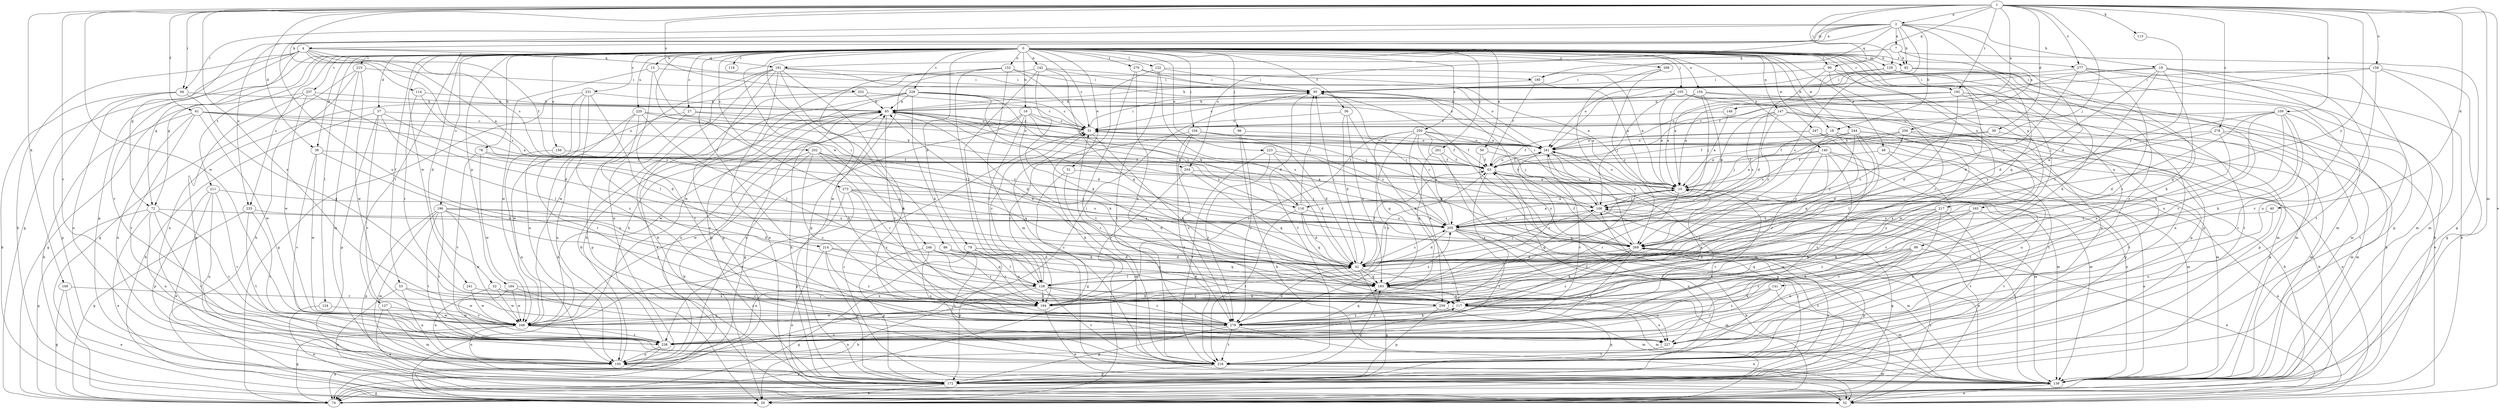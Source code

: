 strict digraph  {
0;
1;
2;
4;
7;
10;
13;
16;
18;
19;
20;
27;
31;
32;
37;
38;
39;
40;
42;
48;
50;
51;
52;
53;
56;
61;
63;
72;
74;
78;
79;
82;
85;
86;
90;
94;
95;
96;
99;
104;
105;
106;
108;
109;
113;
114;
116;
117;
118;
122;
124;
127;
128;
129;
139;
140;
141;
142;
147;
148;
150;
152;
154;
156;
158;
161;
164;
165;
172;
180;
181;
183;
192;
194;
196;
202;
204;
205;
211;
214;
215;
216;
217;
220;
223;
225;
227;
228;
231;
237;
238;
241;
244;
246;
247;
248;
250;
252;
256;
259;
261;
268;
269;
270;
273;
277;
278;
279;
0 -> 13  [label=b];
0 -> 16  [label=b];
0 -> 18  [label=b];
0 -> 27  [label=c];
0 -> 31  [label=c];
0 -> 32  [label=d];
0 -> 37  [label=d];
0 -> 38  [label=d];
0 -> 48  [label=e];
0 -> 50  [label=e];
0 -> 51  [label=e];
0 -> 53  [label=f];
0 -> 56  [label=f];
0 -> 72  [label=g];
0 -> 78  [label=h];
0 -> 79  [label=h];
0 -> 82  [label=h];
0 -> 86  [label=i];
0 -> 90  [label=i];
0 -> 96  [label=j];
0 -> 99  [label=j];
0 -> 104  [label=j];
0 -> 105  [label=j];
0 -> 118  [label=l];
0 -> 122  [label=l];
0 -> 124  [label=l];
0 -> 127  [label=l];
0 -> 129  [label=m];
0 -> 140  [label=n];
0 -> 141  [label=n];
0 -> 142  [label=n];
0 -> 147  [label=n];
0 -> 152  [label=o];
0 -> 154  [label=o];
0 -> 156  [label=o];
0 -> 164  [label=p];
0 -> 165  [label=p];
0 -> 172  [label=p];
0 -> 192  [label=r];
0 -> 196  [label=s];
0 -> 202  [label=s];
0 -> 211  [label=t];
0 -> 214  [label=t];
0 -> 215  [label=t];
0 -> 217  [label=u];
0 -> 220  [label=u];
0 -> 223  [label=u];
0 -> 225  [label=u];
0 -> 228  [label=v];
0 -> 231  [label=v];
0 -> 237  [label=v];
0 -> 241  [label=w];
0 -> 244  [label=w];
0 -> 246  [label=w];
0 -> 247  [label=w];
0 -> 250  [label=x];
0 -> 261  [label=y];
0 -> 268  [label=y];
0 -> 270  [label=z];
0 -> 273  [label=z];
0 -> 277  [label=z];
1 -> 2  [label=a];
1 -> 38  [label=d];
1 -> 39  [label=d];
1 -> 40  [label=d];
1 -> 52  [label=e];
1 -> 61  [label=f];
1 -> 90  [label=i];
1 -> 94  [label=i];
1 -> 106  [label=j];
1 -> 108  [label=k];
1 -> 109  [label=k];
1 -> 113  [label=k];
1 -> 114  [label=k];
1 -> 129  [label=m];
1 -> 139  [label=m];
1 -> 148  [label=n];
1 -> 158  [label=o];
1 -> 180  [label=q];
1 -> 192  [label=r];
1 -> 238  [label=v];
1 -> 248  [label=w];
1 -> 252  [label=x];
1 -> 269  [label=y];
1 -> 277  [label=z];
1 -> 278  [label=z];
1 -> 279  [label=z];
2 -> 4  [label=a];
2 -> 7  [label=a];
2 -> 18  [label=b];
2 -> 19  [label=b];
2 -> 42  [label=d];
2 -> 72  [label=g];
2 -> 82  [label=h];
2 -> 94  [label=i];
2 -> 161  [label=o];
2 -> 180  [label=q];
2 -> 204  [label=s];
2 -> 225  [label=u];
2 -> 256  [label=x];
2 -> 259  [label=x];
4 -> 10  [label=a];
4 -> 20  [label=b];
4 -> 63  [label=f];
4 -> 72  [label=g];
4 -> 74  [label=g];
4 -> 180  [label=q];
4 -> 181  [label=q];
4 -> 204  [label=s];
4 -> 205  [label=s];
4 -> 238  [label=v];
7 -> 74  [label=g];
7 -> 82  [label=h];
7 -> 181  [label=q];
7 -> 183  [label=q];
10 -> 106  [label=j];
10 -> 116  [label=k];
10 -> 161  [label=o];
10 -> 194  [label=r];
10 -> 238  [label=v];
13 -> 95  [label=i];
13 -> 116  [label=k];
13 -> 216  [label=t];
13 -> 248  [label=w];
16 -> 31  [label=c];
16 -> 116  [label=k];
16 -> 117  [label=k];
16 -> 128  [label=l];
16 -> 150  [label=n];
16 -> 205  [label=s];
16 -> 248  [label=w];
18 -> 10  [label=a];
18 -> 42  [label=d];
18 -> 52  [label=e];
18 -> 161  [label=o];
18 -> 172  [label=p];
18 -> 183  [label=q];
19 -> 42  [label=d];
19 -> 63  [label=f];
19 -> 95  [label=i];
19 -> 128  [label=l];
19 -> 172  [label=p];
19 -> 183  [label=q];
19 -> 216  [label=t];
19 -> 238  [label=v];
27 -> 31  [label=c];
27 -> 161  [label=o];
27 -> 172  [label=p];
27 -> 248  [label=w];
31 -> 95  [label=i];
31 -> 117  [label=k];
31 -> 161  [label=o];
32 -> 150  [label=n];
32 -> 194  [label=r];
32 -> 248  [label=w];
32 -> 259  [label=x];
32 -> 279  [label=z];
37 -> 20  [label=b];
37 -> 31  [label=c];
37 -> 42  [label=d];
37 -> 128  [label=l];
37 -> 172  [label=p];
37 -> 238  [label=v];
38 -> 63  [label=f];
38 -> 238  [label=v];
38 -> 248  [label=w];
38 -> 259  [label=x];
39 -> 63  [label=f];
39 -> 139  [label=m];
39 -> 161  [label=o];
40 -> 205  [label=s];
40 -> 227  [label=u];
42 -> 63  [label=f];
42 -> 74  [label=g];
42 -> 95  [label=i];
42 -> 106  [label=j];
42 -> 128  [label=l];
42 -> 139  [label=m];
42 -> 183  [label=q];
42 -> 205  [label=s];
48 -> 63  [label=f];
48 -> 227  [label=u];
48 -> 238  [label=v];
50 -> 63  [label=f];
50 -> 74  [label=g];
50 -> 139  [label=m];
51 -> 10  [label=a];
51 -> 74  [label=g];
51 -> 139  [label=m];
52 -> 10  [label=a];
52 -> 31  [label=c];
52 -> 269  [label=y];
53 -> 52  [label=e];
53 -> 150  [label=n];
53 -> 248  [label=w];
53 -> 259  [label=x];
56 -> 31  [label=c];
56 -> 42  [label=d];
56 -> 117  [label=k];
56 -> 183  [label=q];
61 -> 10  [label=a];
61 -> 20  [label=b];
61 -> 31  [label=c];
61 -> 150  [label=n];
61 -> 161  [label=o];
61 -> 238  [label=v];
61 -> 248  [label=w];
63 -> 10  [label=a];
63 -> 139  [label=m];
63 -> 161  [label=o];
63 -> 259  [label=x];
63 -> 269  [label=y];
72 -> 52  [label=e];
72 -> 74  [label=g];
72 -> 150  [label=n];
72 -> 205  [label=s];
72 -> 216  [label=t];
72 -> 238  [label=v];
78 -> 42  [label=d];
78 -> 63  [label=f];
78 -> 238  [label=v];
78 -> 248  [label=w];
79 -> 42  [label=d];
79 -> 117  [label=k];
79 -> 150  [label=n];
79 -> 172  [label=p];
79 -> 183  [label=q];
79 -> 259  [label=x];
82 -> 20  [label=b];
82 -> 95  [label=i];
82 -> 117  [label=k];
82 -> 161  [label=o];
82 -> 205  [label=s];
85 -> 31  [label=c];
85 -> 42  [label=d];
85 -> 74  [label=g];
85 -> 106  [label=j];
85 -> 150  [label=n];
85 -> 269  [label=y];
85 -> 279  [label=z];
86 -> 42  [label=d];
86 -> 128  [label=l];
86 -> 194  [label=r];
86 -> 216  [label=t];
90 -> 42  [label=d];
90 -> 95  [label=i];
90 -> 139  [label=m];
90 -> 172  [label=p];
90 -> 194  [label=r];
94 -> 20  [label=b];
94 -> 85  [label=h];
94 -> 150  [label=n];
94 -> 172  [label=p];
94 -> 194  [label=r];
95 -> 85  [label=h];
95 -> 216  [label=t];
95 -> 269  [label=y];
96 -> 20  [label=b];
96 -> 161  [label=o];
96 -> 279  [label=z];
99 -> 42  [label=d];
99 -> 52  [label=e];
99 -> 183  [label=q];
99 -> 216  [label=t];
99 -> 227  [label=u];
99 -> 259  [label=x];
99 -> 279  [label=z];
104 -> 42  [label=d];
104 -> 63  [label=f];
104 -> 161  [label=o];
104 -> 194  [label=r];
104 -> 216  [label=t];
104 -> 279  [label=z];
105 -> 10  [label=a];
105 -> 31  [label=c];
105 -> 52  [label=e];
105 -> 85  [label=h];
105 -> 106  [label=j];
105 -> 139  [label=m];
105 -> 172  [label=p];
106 -> 31  [label=c];
106 -> 52  [label=e];
106 -> 74  [label=g];
106 -> 95  [label=i];
106 -> 183  [label=q];
106 -> 205  [label=s];
108 -> 52  [label=e];
108 -> 74  [label=g];
108 -> 194  [label=r];
109 -> 31  [label=c];
109 -> 42  [label=d];
109 -> 117  [label=k];
109 -> 183  [label=q];
109 -> 216  [label=t];
109 -> 238  [label=v];
109 -> 259  [label=x];
109 -> 269  [label=y];
113 -> 269  [label=y];
114 -> 85  [label=h];
114 -> 194  [label=r];
114 -> 205  [label=s];
116 -> 10  [label=a];
116 -> 42  [label=d];
116 -> 85  [label=h];
116 -> 95  [label=i];
116 -> 183  [label=q];
116 -> 205  [label=s];
116 -> 216  [label=t];
117 -> 139  [label=m];
117 -> 172  [label=p];
117 -> 227  [label=u];
117 -> 248  [label=w];
117 -> 279  [label=z];
122 -> 10  [label=a];
122 -> 20  [label=b];
122 -> 42  [label=d];
122 -> 95  [label=i];
122 -> 216  [label=t];
124 -> 52  [label=e];
124 -> 248  [label=w];
127 -> 52  [label=e];
127 -> 139  [label=m];
127 -> 248  [label=w];
128 -> 20  [label=b];
128 -> 31  [label=c];
128 -> 63  [label=f];
128 -> 74  [label=g];
128 -> 117  [label=k];
128 -> 194  [label=r];
128 -> 216  [label=t];
128 -> 259  [label=x];
128 -> 279  [label=z];
129 -> 10  [label=a];
129 -> 42  [label=d];
129 -> 95  [label=i];
129 -> 117  [label=k];
129 -> 238  [label=v];
129 -> 279  [label=z];
139 -> 10  [label=a];
139 -> 52  [label=e];
139 -> 106  [label=j];
139 -> 161  [label=o];
140 -> 10  [label=a];
140 -> 63  [label=f];
140 -> 139  [label=m];
140 -> 194  [label=r];
140 -> 216  [label=t];
140 -> 238  [label=v];
140 -> 269  [label=y];
141 -> 117  [label=k];
141 -> 139  [label=m];
141 -> 238  [label=v];
141 -> 279  [label=z];
142 -> 95  [label=i];
142 -> 117  [label=k];
142 -> 128  [label=l];
142 -> 161  [label=o];
142 -> 183  [label=q];
142 -> 248  [label=w];
147 -> 31  [label=c];
147 -> 106  [label=j];
147 -> 172  [label=p];
147 -> 205  [label=s];
147 -> 227  [label=u];
147 -> 248  [label=w];
147 -> 269  [label=y];
148 -> 10  [label=a];
148 -> 31  [label=c];
150 -> 85  [label=h];
150 -> 172  [label=p];
152 -> 31  [label=c];
152 -> 95  [label=i];
152 -> 128  [label=l];
152 -> 139  [label=m];
152 -> 172  [label=p];
152 -> 248  [label=w];
154 -> 10  [label=a];
154 -> 20  [label=b];
154 -> 85  [label=h];
154 -> 106  [label=j];
154 -> 139  [label=m];
154 -> 205  [label=s];
156 -> 63  [label=f];
156 -> 150  [label=n];
158 -> 31  [label=c];
158 -> 74  [label=g];
158 -> 95  [label=i];
158 -> 139  [label=m];
158 -> 227  [label=u];
161 -> 63  [label=f];
161 -> 85  [label=h];
161 -> 139  [label=m];
161 -> 194  [label=r];
161 -> 238  [label=v];
161 -> 279  [label=z];
164 -> 117  [label=k];
164 -> 227  [label=u];
164 -> 238  [label=v];
164 -> 248  [label=w];
165 -> 117  [label=k];
165 -> 205  [label=s];
165 -> 216  [label=t];
165 -> 227  [label=u];
165 -> 279  [label=z];
172 -> 20  [label=b];
172 -> 63  [label=f];
172 -> 74  [label=g];
172 -> 85  [label=h];
172 -> 106  [label=j];
172 -> 183  [label=q];
172 -> 269  [label=y];
180 -> 10  [label=a];
180 -> 63  [label=f];
180 -> 85  [label=h];
181 -> 20  [label=b];
181 -> 52  [label=e];
181 -> 74  [label=g];
181 -> 95  [label=i];
181 -> 150  [label=n];
181 -> 161  [label=o];
181 -> 227  [label=u];
181 -> 248  [label=w];
181 -> 279  [label=z];
183 -> 85  [label=h];
183 -> 117  [label=k];
183 -> 227  [label=u];
192 -> 10  [label=a];
192 -> 42  [label=d];
192 -> 85  [label=h];
192 -> 139  [label=m];
192 -> 150  [label=n];
192 -> 161  [label=o];
192 -> 216  [label=t];
194 -> 52  [label=e];
194 -> 150  [label=n];
194 -> 205  [label=s];
196 -> 42  [label=d];
196 -> 139  [label=m];
196 -> 172  [label=p];
196 -> 194  [label=r];
196 -> 205  [label=s];
196 -> 216  [label=t];
196 -> 238  [label=v];
196 -> 248  [label=w];
202 -> 20  [label=b];
202 -> 63  [label=f];
202 -> 183  [label=q];
202 -> 194  [label=r];
202 -> 248  [label=w];
202 -> 269  [label=y];
202 -> 279  [label=z];
204 -> 10  [label=a];
204 -> 183  [label=q];
204 -> 194  [label=r];
205 -> 10  [label=a];
205 -> 20  [label=b];
205 -> 31  [label=c];
205 -> 42  [label=d];
205 -> 95  [label=i];
205 -> 139  [label=m];
205 -> 227  [label=u];
205 -> 238  [label=v];
205 -> 269  [label=y];
211 -> 52  [label=e];
211 -> 106  [label=j];
211 -> 150  [label=n];
211 -> 172  [label=p];
211 -> 238  [label=v];
214 -> 42  [label=d];
214 -> 52  [label=e];
214 -> 172  [label=p];
214 -> 183  [label=q];
214 -> 279  [label=z];
215 -> 20  [label=b];
215 -> 74  [label=g];
215 -> 95  [label=i];
215 -> 139  [label=m];
215 -> 248  [label=w];
216 -> 31  [label=c];
216 -> 63  [label=f];
216 -> 139  [label=m];
216 -> 172  [label=p];
217 -> 117  [label=k];
217 -> 205  [label=s];
217 -> 216  [label=t];
217 -> 238  [label=v];
217 -> 248  [label=w];
217 -> 269  [label=y];
220 -> 20  [label=b];
220 -> 31  [label=c];
220 -> 128  [label=l];
220 -> 150  [label=n];
220 -> 227  [label=u];
220 -> 269  [label=y];
223 -> 42  [label=d];
223 -> 63  [label=f];
223 -> 216  [label=t];
223 -> 269  [label=y];
223 -> 279  [label=z];
225 -> 74  [label=g];
225 -> 205  [label=s];
225 -> 216  [label=t];
225 -> 238  [label=v];
227 -> 216  [label=t];
228 -> 10  [label=a];
228 -> 20  [label=b];
228 -> 31  [label=c];
228 -> 42  [label=d];
228 -> 52  [label=e];
228 -> 85  [label=h];
228 -> 117  [label=k];
228 -> 172  [label=p];
228 -> 205  [label=s];
231 -> 74  [label=g];
231 -> 85  [label=h];
231 -> 128  [label=l];
231 -> 150  [label=n];
231 -> 216  [label=t];
231 -> 279  [label=z];
237 -> 42  [label=d];
237 -> 74  [label=g];
237 -> 85  [label=h];
237 -> 172  [label=p];
237 -> 248  [label=w];
238 -> 74  [label=g];
238 -> 85  [label=h];
238 -> 150  [label=n];
241 -> 194  [label=r];
241 -> 248  [label=w];
244 -> 20  [label=b];
244 -> 42  [label=d];
244 -> 106  [label=j];
244 -> 128  [label=l];
244 -> 161  [label=o];
244 -> 205  [label=s];
244 -> 216  [label=t];
244 -> 269  [label=y];
246 -> 42  [label=d];
246 -> 172  [label=p];
246 -> 183  [label=q];
246 -> 194  [label=r];
246 -> 227  [label=u];
247 -> 20  [label=b];
247 -> 63  [label=f];
247 -> 139  [label=m];
247 -> 161  [label=o];
247 -> 194  [label=r];
247 -> 216  [label=t];
248 -> 74  [label=g];
248 -> 95  [label=i];
248 -> 150  [label=n];
248 -> 227  [label=u];
248 -> 238  [label=v];
250 -> 63  [label=f];
250 -> 106  [label=j];
250 -> 139  [label=m];
250 -> 161  [label=o];
250 -> 183  [label=q];
250 -> 194  [label=r];
250 -> 205  [label=s];
250 -> 259  [label=x];
250 -> 279  [label=z];
252 -> 31  [label=c];
252 -> 85  [label=h];
252 -> 150  [label=n];
256 -> 63  [label=f];
256 -> 139  [label=m];
256 -> 161  [label=o];
256 -> 205  [label=s];
256 -> 259  [label=x];
259 -> 10  [label=a];
259 -> 139  [label=m];
259 -> 172  [label=p];
259 -> 279  [label=z];
261 -> 20  [label=b];
261 -> 63  [label=f];
261 -> 183  [label=q];
268 -> 95  [label=i];
268 -> 194  [label=r];
268 -> 269  [label=y];
269 -> 42  [label=d];
269 -> 63  [label=f];
269 -> 95  [label=i];
269 -> 117  [label=k];
269 -> 161  [label=o];
269 -> 172  [label=p];
269 -> 238  [label=v];
269 -> 279  [label=z];
270 -> 10  [label=a];
270 -> 95  [label=i];
270 -> 216  [label=t];
270 -> 279  [label=z];
273 -> 42  [label=d];
273 -> 106  [label=j];
273 -> 172  [label=p];
273 -> 194  [label=r];
273 -> 205  [label=s];
273 -> 238  [label=v];
277 -> 20  [label=b];
277 -> 95  [label=i];
277 -> 139  [label=m];
277 -> 194  [label=r];
277 -> 205  [label=s];
278 -> 10  [label=a];
278 -> 139  [label=m];
278 -> 161  [label=o];
278 -> 172  [label=p];
278 -> 259  [label=x];
279 -> 31  [label=c];
279 -> 42  [label=d];
279 -> 52  [label=e];
279 -> 85  [label=h];
279 -> 117  [label=k];
279 -> 150  [label=n];
279 -> 172  [label=p];
279 -> 183  [label=q];
279 -> 216  [label=t];
}
